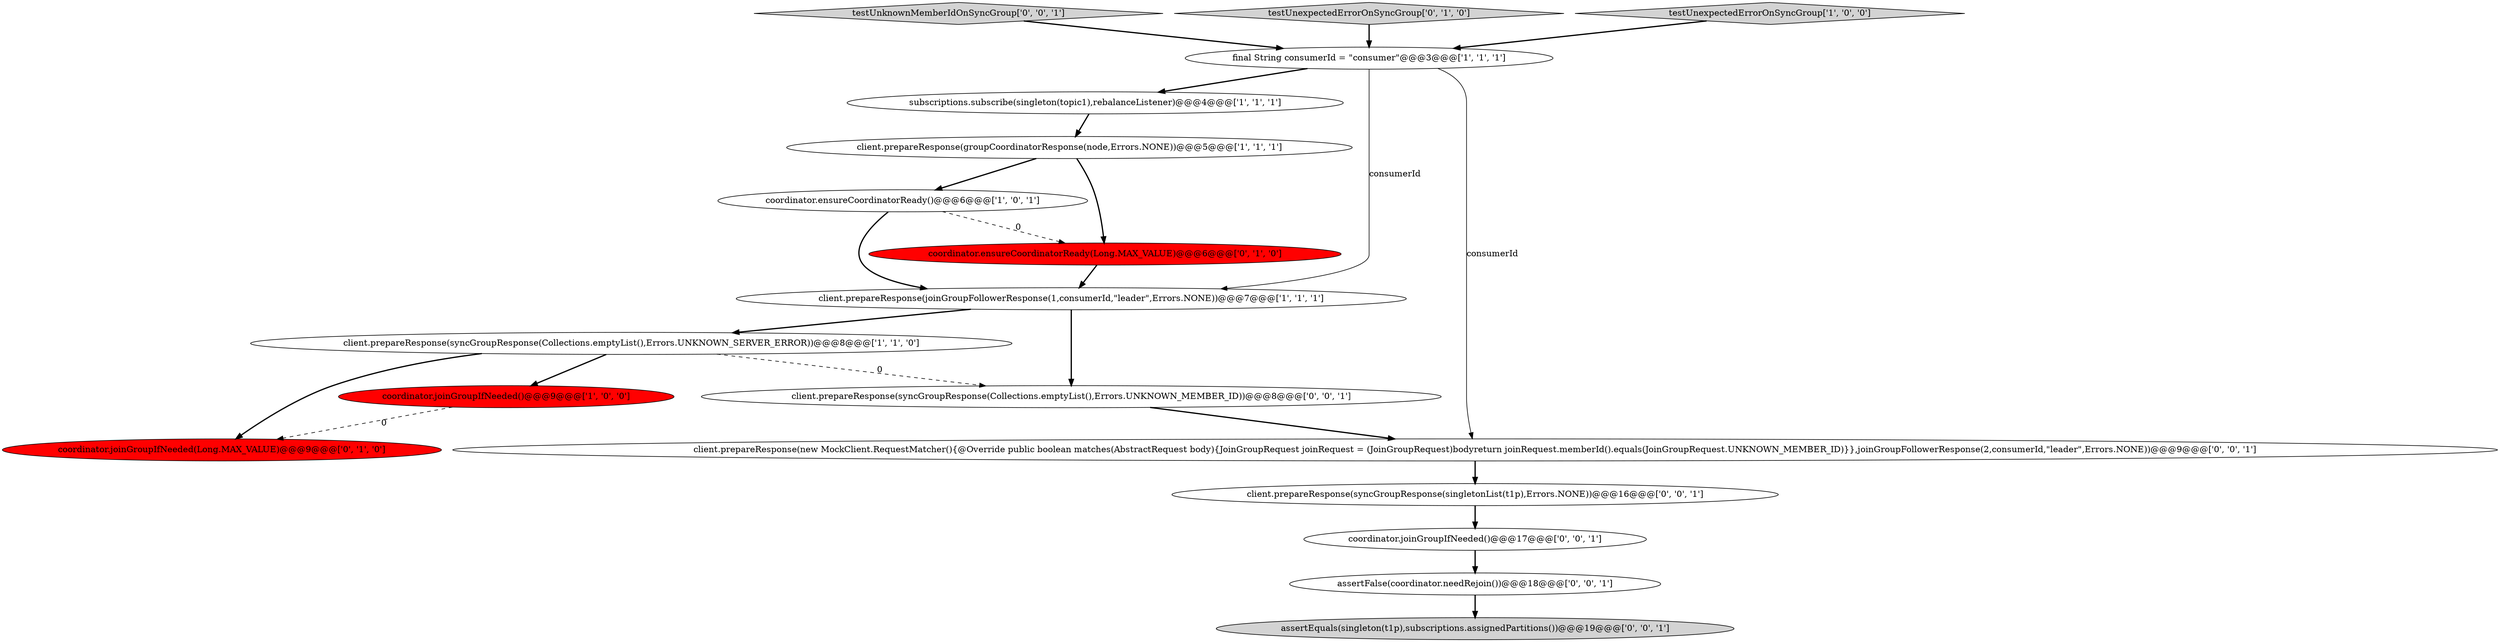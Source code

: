 digraph {
6 [style = filled, label = "coordinator.ensureCoordinatorReady()@@@6@@@['1', '0', '1']", fillcolor = white, shape = ellipse image = "AAA0AAABBB1BBB"];
4 [style = filled, label = "final String consumerId = \"consumer\"@@@3@@@['1', '1', '1']", fillcolor = white, shape = ellipse image = "AAA0AAABBB1BBB"];
3 [style = filled, label = "client.prepareResponse(syncGroupResponse(Collections.emptyList(),Errors.UNKNOWN_SERVER_ERROR))@@@8@@@['1', '1', '0']", fillcolor = white, shape = ellipse image = "AAA0AAABBB1BBB"];
14 [style = filled, label = "client.prepareResponse(syncGroupResponse(Collections.emptyList(),Errors.UNKNOWN_MEMBER_ID))@@@8@@@['0', '0', '1']", fillcolor = white, shape = ellipse image = "AAA0AAABBB3BBB"];
17 [style = filled, label = "testUnknownMemberIdOnSyncGroup['0', '0', '1']", fillcolor = lightgray, shape = diamond image = "AAA0AAABBB3BBB"];
10 [style = filled, label = "coordinator.joinGroupIfNeeded(Long.MAX_VALUE)@@@9@@@['0', '1', '0']", fillcolor = red, shape = ellipse image = "AAA1AAABBB2BBB"];
9 [style = filled, label = "coordinator.ensureCoordinatorReady(Long.MAX_VALUE)@@@6@@@['0', '1', '0']", fillcolor = red, shape = ellipse image = "AAA1AAABBB2BBB"];
8 [style = filled, label = "testUnexpectedErrorOnSyncGroup['0', '1', '0']", fillcolor = lightgray, shape = diamond image = "AAA0AAABBB2BBB"];
1 [style = filled, label = "client.prepareResponse(groupCoordinatorResponse(node,Errors.NONE))@@@5@@@['1', '1', '1']", fillcolor = white, shape = ellipse image = "AAA0AAABBB1BBB"];
12 [style = filled, label = "client.prepareResponse(syncGroupResponse(singletonList(t1p),Errors.NONE))@@@16@@@['0', '0', '1']", fillcolor = white, shape = ellipse image = "AAA0AAABBB3BBB"];
13 [style = filled, label = "coordinator.joinGroupIfNeeded()@@@17@@@['0', '0', '1']", fillcolor = white, shape = ellipse image = "AAA0AAABBB3BBB"];
7 [style = filled, label = "testUnexpectedErrorOnSyncGroup['1', '0', '0']", fillcolor = lightgray, shape = diamond image = "AAA0AAABBB1BBB"];
15 [style = filled, label = "assertFalse(coordinator.needRejoin())@@@18@@@['0', '0', '1']", fillcolor = white, shape = ellipse image = "AAA0AAABBB3BBB"];
5 [style = filled, label = "client.prepareResponse(joinGroupFollowerResponse(1,consumerId,\"leader\",Errors.NONE))@@@7@@@['1', '1', '1']", fillcolor = white, shape = ellipse image = "AAA0AAABBB1BBB"];
2 [style = filled, label = "coordinator.joinGroupIfNeeded()@@@9@@@['1', '0', '0']", fillcolor = red, shape = ellipse image = "AAA1AAABBB1BBB"];
0 [style = filled, label = "subscriptions.subscribe(singleton(topic1),rebalanceListener)@@@4@@@['1', '1', '1']", fillcolor = white, shape = ellipse image = "AAA0AAABBB1BBB"];
11 [style = filled, label = "assertEquals(singleton(t1p),subscriptions.assignedPartitions())@@@19@@@['0', '0', '1']", fillcolor = lightgray, shape = ellipse image = "AAA0AAABBB3BBB"];
16 [style = filled, label = "client.prepareResponse(new MockClient.RequestMatcher(){@Override public boolean matches(AbstractRequest body){JoinGroupRequest joinRequest = (JoinGroupRequest)bodyreturn joinRequest.memberId().equals(JoinGroupRequest.UNKNOWN_MEMBER_ID)}},joinGroupFollowerResponse(2,consumerId,\"leader\",Errors.NONE))@@@9@@@['0', '0', '1']", fillcolor = white, shape = ellipse image = "AAA0AAABBB3BBB"];
5->3 [style = bold, label=""];
14->16 [style = bold, label=""];
6->9 [style = dashed, label="0"];
7->4 [style = bold, label=""];
5->14 [style = bold, label=""];
4->16 [style = solid, label="consumerId"];
1->9 [style = bold, label=""];
2->10 [style = dashed, label="0"];
4->0 [style = bold, label=""];
3->10 [style = bold, label=""];
12->13 [style = bold, label=""];
6->5 [style = bold, label=""];
1->6 [style = bold, label=""];
15->11 [style = bold, label=""];
3->2 [style = bold, label=""];
0->1 [style = bold, label=""];
9->5 [style = bold, label=""];
4->5 [style = solid, label="consumerId"];
13->15 [style = bold, label=""];
8->4 [style = bold, label=""];
3->14 [style = dashed, label="0"];
16->12 [style = bold, label=""];
17->4 [style = bold, label=""];
}

